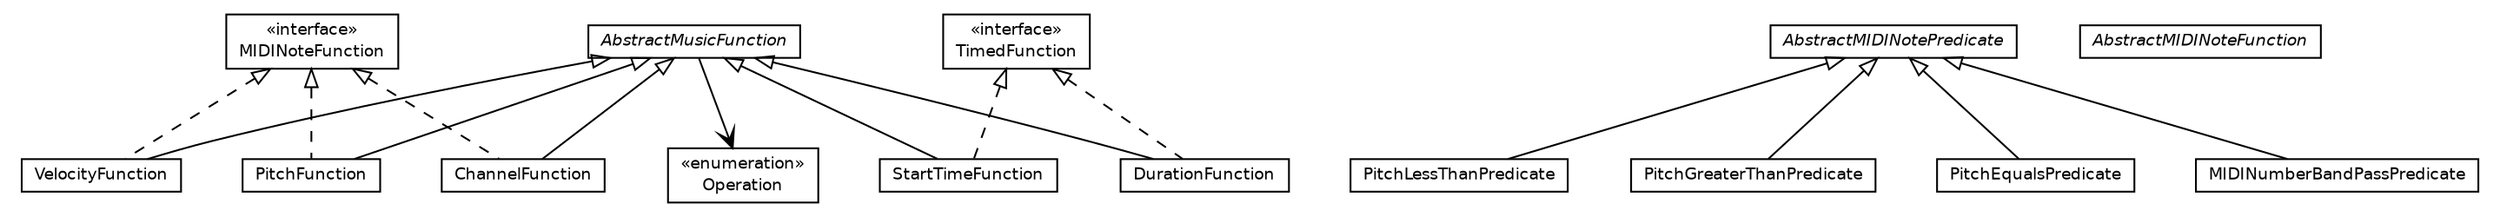 #!/usr/local/bin/dot
#
# Class diagram 
# Generated by UMLGraph version R5_6-24-gf6e263 (http://www.umlgraph.org/)
#

digraph G {
	edge [fontname="Helvetica",fontsize=10,labelfontname="Helvetica",labelfontsize=10];
	node [fontname="Helvetica",fontsize=10,shape=plaintext];
	nodesep=0.25;
	ranksep=0.5;
	// com.rockhoppertech.music.midi.js.modifiers.google.VelocityFunction
	c534 [label=<<table title="com.rockhoppertech.music.midi.js.modifiers.google.VelocityFunction" border="0" cellborder="1" cellspacing="0" cellpadding="2" port="p" href="./VelocityFunction.html">
		<tr><td><table border="0" cellspacing="0" cellpadding="1">
<tr><td align="center" balign="center"> VelocityFunction </td></tr>
		</table></td></tr>
		</table>>, URL="./VelocityFunction.html", fontname="Helvetica", fontcolor="black", fontsize=9.0];
	// com.rockhoppertech.music.midi.js.modifiers.google.TimedFunction
	c535 [label=<<table title="com.rockhoppertech.music.midi.js.modifiers.google.TimedFunction" border="0" cellborder="1" cellspacing="0" cellpadding="2" port="p" href="./TimedFunction.html">
		<tr><td><table border="0" cellspacing="0" cellpadding="1">
<tr><td align="center" balign="center"> &#171;interface&#187; </td></tr>
<tr><td align="center" balign="center"> TimedFunction </td></tr>
		</table></td></tr>
		</table>>, URL="./TimedFunction.html", fontname="Helvetica", fontcolor="black", fontsize=9.0];
	// com.rockhoppertech.music.midi.js.modifiers.google.StartTimeFunction
	c536 [label=<<table title="com.rockhoppertech.music.midi.js.modifiers.google.StartTimeFunction" border="0" cellborder="1" cellspacing="0" cellpadding="2" port="p" href="./StartTimeFunction.html">
		<tr><td><table border="0" cellspacing="0" cellpadding="1">
<tr><td align="center" balign="center"> StartTimeFunction </td></tr>
		</table></td></tr>
		</table>>, URL="./StartTimeFunction.html", fontname="Helvetica", fontcolor="black", fontsize=9.0];
	// com.rockhoppertech.music.midi.js.modifiers.google.PitchLessThanPredicate
	c537 [label=<<table title="com.rockhoppertech.music.midi.js.modifiers.google.PitchLessThanPredicate" border="0" cellborder="1" cellspacing="0" cellpadding="2" port="p" href="./PitchLessThanPredicate.html">
		<tr><td><table border="0" cellspacing="0" cellpadding="1">
<tr><td align="center" balign="center"> PitchLessThanPredicate </td></tr>
		</table></td></tr>
		</table>>, URL="./PitchLessThanPredicate.html", fontname="Helvetica", fontcolor="black", fontsize=9.0];
	// com.rockhoppertech.music.midi.js.modifiers.google.PitchGreaterThanPredicate
	c538 [label=<<table title="com.rockhoppertech.music.midi.js.modifiers.google.PitchGreaterThanPredicate" border="0" cellborder="1" cellspacing="0" cellpadding="2" port="p" href="./PitchGreaterThanPredicate.html">
		<tr><td><table border="0" cellspacing="0" cellpadding="1">
<tr><td align="center" balign="center"> PitchGreaterThanPredicate </td></tr>
		</table></td></tr>
		</table>>, URL="./PitchGreaterThanPredicate.html", fontname="Helvetica", fontcolor="black", fontsize=9.0];
	// com.rockhoppertech.music.midi.js.modifiers.google.PitchFunction
	c539 [label=<<table title="com.rockhoppertech.music.midi.js.modifiers.google.PitchFunction" border="0" cellborder="1" cellspacing="0" cellpadding="2" port="p" href="./PitchFunction.html">
		<tr><td><table border="0" cellspacing="0" cellpadding="1">
<tr><td align="center" balign="center"> PitchFunction </td></tr>
		</table></td></tr>
		</table>>, URL="./PitchFunction.html", fontname="Helvetica", fontcolor="black", fontsize=9.0];
	// com.rockhoppertech.music.midi.js.modifiers.google.PitchEqualsPredicate
	c540 [label=<<table title="com.rockhoppertech.music.midi.js.modifiers.google.PitchEqualsPredicate" border="0" cellborder="1" cellspacing="0" cellpadding="2" port="p" href="./PitchEqualsPredicate.html">
		<tr><td><table border="0" cellspacing="0" cellpadding="1">
<tr><td align="center" balign="center"> PitchEqualsPredicate </td></tr>
		</table></td></tr>
		</table>>, URL="./PitchEqualsPredicate.html", fontname="Helvetica", fontcolor="black", fontsize=9.0];
	// com.rockhoppertech.music.midi.js.modifiers.google.MIDINumberBandPassPredicate
	c541 [label=<<table title="com.rockhoppertech.music.midi.js.modifiers.google.MIDINumberBandPassPredicate" border="0" cellborder="1" cellspacing="0" cellpadding="2" port="p" href="./MIDINumberBandPassPredicate.html">
		<tr><td><table border="0" cellspacing="0" cellpadding="1">
<tr><td align="center" balign="center"> MIDINumberBandPassPredicate </td></tr>
		</table></td></tr>
		</table>>, URL="./MIDINumberBandPassPredicate.html", fontname="Helvetica", fontcolor="black", fontsize=9.0];
	// com.rockhoppertech.music.midi.js.modifiers.google.MIDINoteFunction
	c542 [label=<<table title="com.rockhoppertech.music.midi.js.modifiers.google.MIDINoteFunction" border="0" cellborder="1" cellspacing="0" cellpadding="2" port="p" href="./MIDINoteFunction.html">
		<tr><td><table border="0" cellspacing="0" cellpadding="1">
<tr><td align="center" balign="center"> &#171;interface&#187; </td></tr>
<tr><td align="center" balign="center"> MIDINoteFunction </td></tr>
		</table></td></tr>
		</table>>, URL="./MIDINoteFunction.html", fontname="Helvetica", fontcolor="black", fontsize=9.0];
	// com.rockhoppertech.music.midi.js.modifiers.google.DurationFunction
	c543 [label=<<table title="com.rockhoppertech.music.midi.js.modifiers.google.DurationFunction" border="0" cellborder="1" cellspacing="0" cellpadding="2" port="p" href="./DurationFunction.html">
		<tr><td><table border="0" cellspacing="0" cellpadding="1">
<tr><td align="center" balign="center"> DurationFunction </td></tr>
		</table></td></tr>
		</table>>, URL="./DurationFunction.html", fontname="Helvetica", fontcolor="black", fontsize=9.0];
	// com.rockhoppertech.music.midi.js.modifiers.google.ChannelFunction
	c544 [label=<<table title="com.rockhoppertech.music.midi.js.modifiers.google.ChannelFunction" border="0" cellborder="1" cellspacing="0" cellpadding="2" port="p" href="./ChannelFunction.html">
		<tr><td><table border="0" cellspacing="0" cellpadding="1">
<tr><td align="center" balign="center"> ChannelFunction </td></tr>
		</table></td></tr>
		</table>>, URL="./ChannelFunction.html", fontname="Helvetica", fontcolor="black", fontsize=9.0];
	// com.rockhoppertech.music.midi.js.modifiers.google.AbstractMusicFunction
	c545 [label=<<table title="com.rockhoppertech.music.midi.js.modifiers.google.AbstractMusicFunction" border="0" cellborder="1" cellspacing="0" cellpadding="2" port="p" href="./AbstractMusicFunction.html">
		<tr><td><table border="0" cellspacing="0" cellpadding="1">
<tr><td align="center" balign="center"><font face="Helvetica-Oblique"> AbstractMusicFunction </font></td></tr>
		</table></td></tr>
		</table>>, URL="./AbstractMusicFunction.html", fontname="Helvetica", fontcolor="black", fontsize=9.0];
	// com.rockhoppertech.music.midi.js.modifiers.google.AbstractMusicFunction.Operation
	c546 [label=<<table title="com.rockhoppertech.music.midi.js.modifiers.google.AbstractMusicFunction.Operation" border="0" cellborder="1" cellspacing="0" cellpadding="2" port="p" href="./AbstractMusicFunction.Operation.html">
		<tr><td><table border="0" cellspacing="0" cellpadding="1">
<tr><td align="center" balign="center"> &#171;enumeration&#187; </td></tr>
<tr><td align="center" balign="center"> Operation </td></tr>
		</table></td></tr>
		</table>>, URL="./AbstractMusicFunction.Operation.html", fontname="Helvetica", fontcolor="black", fontsize=9.0];
	// com.rockhoppertech.music.midi.js.modifiers.google.AbstractMIDINotePredicate
	c547 [label=<<table title="com.rockhoppertech.music.midi.js.modifiers.google.AbstractMIDINotePredicate" border="0" cellborder="1" cellspacing="0" cellpadding="2" port="p" href="./AbstractMIDINotePredicate.html">
		<tr><td><table border="0" cellspacing="0" cellpadding="1">
<tr><td align="center" balign="center"><font face="Helvetica-Oblique"> AbstractMIDINotePredicate </font></td></tr>
		</table></td></tr>
		</table>>, URL="./AbstractMIDINotePredicate.html", fontname="Helvetica", fontcolor="black", fontsize=9.0];
	// com.rockhoppertech.music.midi.js.modifiers.google.AbstractMIDINoteFunction
	c548 [label=<<table title="com.rockhoppertech.music.midi.js.modifiers.google.AbstractMIDINoteFunction" border="0" cellborder="1" cellspacing="0" cellpadding="2" port="p" href="./AbstractMIDINoteFunction.html">
		<tr><td><table border="0" cellspacing="0" cellpadding="1">
<tr><td align="center" balign="center"><font face="Helvetica-Oblique"> AbstractMIDINoteFunction </font></td></tr>
		</table></td></tr>
		</table>>, URL="./AbstractMIDINoteFunction.html", fontname="Helvetica", fontcolor="black", fontsize=9.0];
	//com.rockhoppertech.music.midi.js.modifiers.google.VelocityFunction extends com.rockhoppertech.music.midi.js.modifiers.google.AbstractMusicFunction
	c545:p -> c534:p [dir=back,arrowtail=empty];
	//com.rockhoppertech.music.midi.js.modifiers.google.VelocityFunction implements com.rockhoppertech.music.midi.js.modifiers.google.MIDINoteFunction
	c542:p -> c534:p [dir=back,arrowtail=empty,style=dashed];
	//com.rockhoppertech.music.midi.js.modifiers.google.StartTimeFunction extends com.rockhoppertech.music.midi.js.modifiers.google.AbstractMusicFunction
	c545:p -> c536:p [dir=back,arrowtail=empty];
	//com.rockhoppertech.music.midi.js.modifiers.google.StartTimeFunction implements com.rockhoppertech.music.midi.js.modifiers.google.TimedFunction
	c535:p -> c536:p [dir=back,arrowtail=empty,style=dashed];
	//com.rockhoppertech.music.midi.js.modifiers.google.PitchLessThanPredicate extends com.rockhoppertech.music.midi.js.modifiers.google.AbstractMIDINotePredicate
	c547:p -> c537:p [dir=back,arrowtail=empty];
	//com.rockhoppertech.music.midi.js.modifiers.google.PitchGreaterThanPredicate extends com.rockhoppertech.music.midi.js.modifiers.google.AbstractMIDINotePredicate
	c547:p -> c538:p [dir=back,arrowtail=empty];
	//com.rockhoppertech.music.midi.js.modifiers.google.PitchFunction extends com.rockhoppertech.music.midi.js.modifiers.google.AbstractMusicFunction
	c545:p -> c539:p [dir=back,arrowtail=empty];
	//com.rockhoppertech.music.midi.js.modifiers.google.PitchFunction implements com.rockhoppertech.music.midi.js.modifiers.google.MIDINoteFunction
	c542:p -> c539:p [dir=back,arrowtail=empty,style=dashed];
	//com.rockhoppertech.music.midi.js.modifiers.google.PitchEqualsPredicate extends com.rockhoppertech.music.midi.js.modifiers.google.AbstractMIDINotePredicate
	c547:p -> c540:p [dir=back,arrowtail=empty];
	//com.rockhoppertech.music.midi.js.modifiers.google.MIDINumberBandPassPredicate extends com.rockhoppertech.music.midi.js.modifiers.google.AbstractMIDINotePredicate
	c547:p -> c541:p [dir=back,arrowtail=empty];
	//com.rockhoppertech.music.midi.js.modifiers.google.DurationFunction extends com.rockhoppertech.music.midi.js.modifiers.google.AbstractMusicFunction
	c545:p -> c543:p [dir=back,arrowtail=empty];
	//com.rockhoppertech.music.midi.js.modifiers.google.DurationFunction implements com.rockhoppertech.music.midi.js.modifiers.google.TimedFunction
	c535:p -> c543:p [dir=back,arrowtail=empty,style=dashed];
	//com.rockhoppertech.music.midi.js.modifiers.google.ChannelFunction extends com.rockhoppertech.music.midi.js.modifiers.google.AbstractMusicFunction
	c545:p -> c544:p [dir=back,arrowtail=empty];
	//com.rockhoppertech.music.midi.js.modifiers.google.ChannelFunction implements com.rockhoppertech.music.midi.js.modifiers.google.MIDINoteFunction
	c542:p -> c544:p [dir=back,arrowtail=empty,style=dashed];
	// com.rockhoppertech.music.midi.js.modifiers.google.AbstractMusicFunction NAVASSOC com.rockhoppertech.music.midi.js.modifiers.google.AbstractMusicFunction.Operation
	c545:p -> c546:p [taillabel="", label="", headlabel="", fontname="Helvetica", fontcolor="black", fontsize=10.0, color="black", arrowhead=open];
}

